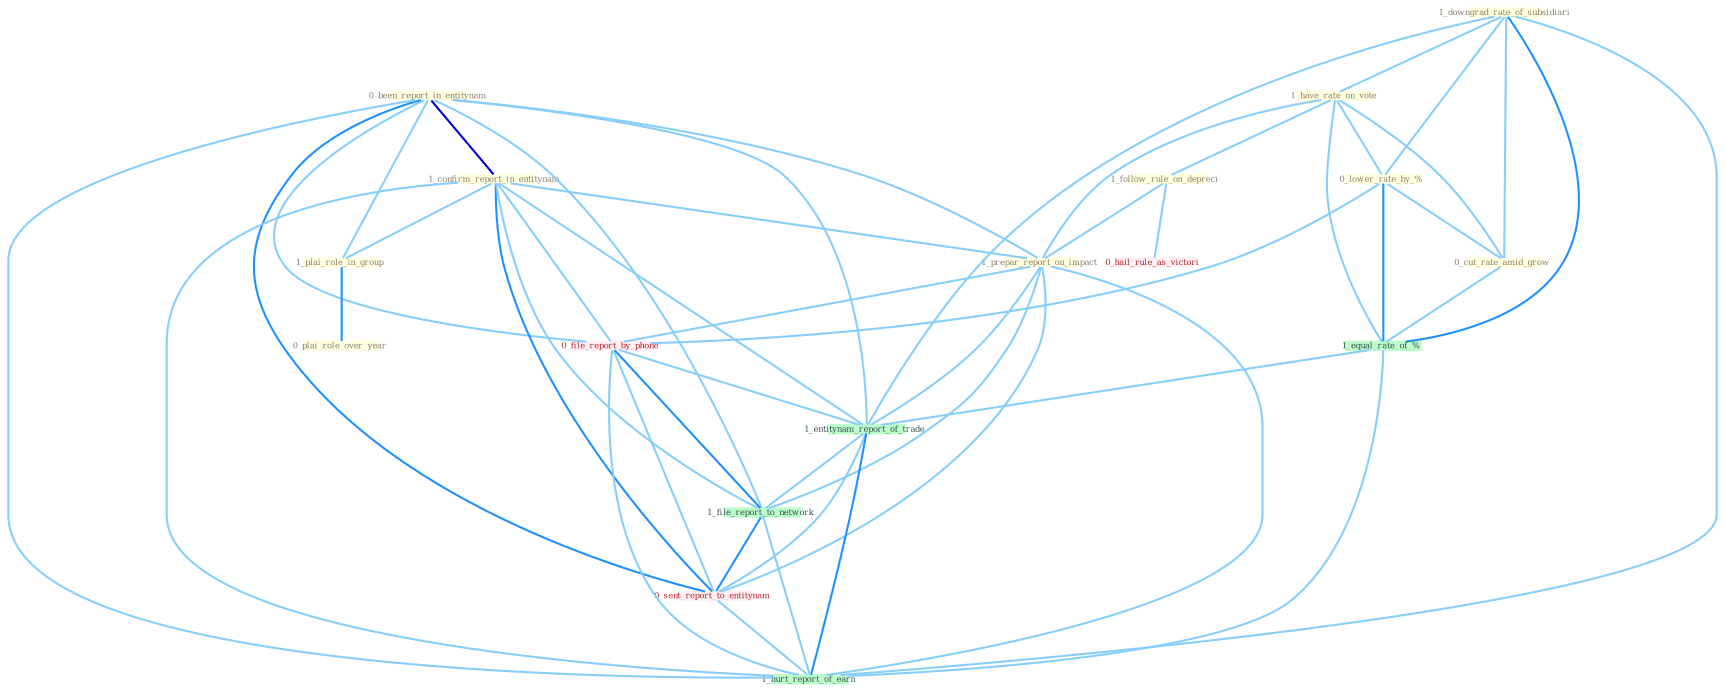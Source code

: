 Graph G{ 
    node
    [shape=polygon,style=filled,width=.5,height=.06,color="#BDFCC9",fixedsize=true,fontsize=4,
    fontcolor="#2f4f4f"];
    {node
    [color="#ffffe0", fontcolor="#8b7d6b"] "0_been_report_in_entitynam " "1_confirm_report_in_entitynam " "1_downgrad_rate_of_subsidiari " "1_have_rate_on_vote " "1_follow_rule_on_depreci " "0_lower_rate_by_% " "1_prepar_report_on_impact " "1_plai_role_in_group " "0_plai_role_over_year " "0_cut_rate_amid_grow "}
{node [color="#fff0f5", fontcolor="#b22222"] "0_file_report_by_phone " "0_hail_rule_as_victori " "0_sent_report_to_entitynam "}
edge [color="#B0E2FF"];

	"0_been_report_in_entitynam " -- "1_confirm_report_in_entitynam " [w="3", color="#0000cd" , len=0.6];
	"0_been_report_in_entitynam " -- "1_prepar_report_on_impact " [w="1", color="#87cefa" ];
	"0_been_report_in_entitynam " -- "1_plai_role_in_group " [w="1", color="#87cefa" ];
	"0_been_report_in_entitynam " -- "0_file_report_by_phone " [w="1", color="#87cefa" ];
	"0_been_report_in_entitynam " -- "1_entitynam_report_of_trade " [w="1", color="#87cefa" ];
	"0_been_report_in_entitynam " -- "1_file_report_to_network " [w="1", color="#87cefa" ];
	"0_been_report_in_entitynam " -- "0_sent_report_to_entitynam " [w="2", color="#1e90ff" , len=0.8];
	"0_been_report_in_entitynam " -- "1_hurt_report_of_earn " [w="1", color="#87cefa" ];
	"1_confirm_report_in_entitynam " -- "1_prepar_report_on_impact " [w="1", color="#87cefa" ];
	"1_confirm_report_in_entitynam " -- "1_plai_role_in_group " [w="1", color="#87cefa" ];
	"1_confirm_report_in_entitynam " -- "0_file_report_by_phone " [w="1", color="#87cefa" ];
	"1_confirm_report_in_entitynam " -- "1_entitynam_report_of_trade " [w="1", color="#87cefa" ];
	"1_confirm_report_in_entitynam " -- "1_file_report_to_network " [w="1", color="#87cefa" ];
	"1_confirm_report_in_entitynam " -- "0_sent_report_to_entitynam " [w="2", color="#1e90ff" , len=0.8];
	"1_confirm_report_in_entitynam " -- "1_hurt_report_of_earn " [w="1", color="#87cefa" ];
	"1_downgrad_rate_of_subsidiari " -- "1_have_rate_on_vote " [w="1", color="#87cefa" ];
	"1_downgrad_rate_of_subsidiari " -- "0_lower_rate_by_% " [w="1", color="#87cefa" ];
	"1_downgrad_rate_of_subsidiari " -- "0_cut_rate_amid_grow " [w="1", color="#87cefa" ];
	"1_downgrad_rate_of_subsidiari " -- "1_equal_rate_of_% " [w="2", color="#1e90ff" , len=0.8];
	"1_downgrad_rate_of_subsidiari " -- "1_entitynam_report_of_trade " [w="1", color="#87cefa" ];
	"1_downgrad_rate_of_subsidiari " -- "1_hurt_report_of_earn " [w="1", color="#87cefa" ];
	"1_have_rate_on_vote " -- "1_follow_rule_on_depreci " [w="1", color="#87cefa" ];
	"1_have_rate_on_vote " -- "0_lower_rate_by_% " [w="1", color="#87cefa" ];
	"1_have_rate_on_vote " -- "1_prepar_report_on_impact " [w="1", color="#87cefa" ];
	"1_have_rate_on_vote " -- "0_cut_rate_amid_grow " [w="1", color="#87cefa" ];
	"1_have_rate_on_vote " -- "1_equal_rate_of_% " [w="1", color="#87cefa" ];
	"1_follow_rule_on_depreci " -- "1_prepar_report_on_impact " [w="1", color="#87cefa" ];
	"1_follow_rule_on_depreci " -- "0_hail_rule_as_victori " [w="1", color="#87cefa" ];
	"0_lower_rate_by_% " -- "0_cut_rate_amid_grow " [w="1", color="#87cefa" ];
	"0_lower_rate_by_% " -- "0_file_report_by_phone " [w="1", color="#87cefa" ];
	"0_lower_rate_by_% " -- "1_equal_rate_of_% " [w="2", color="#1e90ff" , len=0.8];
	"1_prepar_report_on_impact " -- "0_file_report_by_phone " [w="1", color="#87cefa" ];
	"1_prepar_report_on_impact " -- "1_entitynam_report_of_trade " [w="1", color="#87cefa" ];
	"1_prepar_report_on_impact " -- "1_file_report_to_network " [w="1", color="#87cefa" ];
	"1_prepar_report_on_impact " -- "0_sent_report_to_entitynam " [w="1", color="#87cefa" ];
	"1_prepar_report_on_impact " -- "1_hurt_report_of_earn " [w="1", color="#87cefa" ];
	"1_plai_role_in_group " -- "0_plai_role_over_year " [w="2", color="#1e90ff" , len=0.8];
	"0_cut_rate_amid_grow " -- "1_equal_rate_of_% " [w="1", color="#87cefa" ];
	"0_file_report_by_phone " -- "1_entitynam_report_of_trade " [w="1", color="#87cefa" ];
	"0_file_report_by_phone " -- "1_file_report_to_network " [w="2", color="#1e90ff" , len=0.8];
	"0_file_report_by_phone " -- "0_sent_report_to_entitynam " [w="1", color="#87cefa" ];
	"0_file_report_by_phone " -- "1_hurt_report_of_earn " [w="1", color="#87cefa" ];
	"1_equal_rate_of_% " -- "1_entitynam_report_of_trade " [w="1", color="#87cefa" ];
	"1_equal_rate_of_% " -- "1_hurt_report_of_earn " [w="1", color="#87cefa" ];
	"1_entitynam_report_of_trade " -- "1_file_report_to_network " [w="1", color="#87cefa" ];
	"1_entitynam_report_of_trade " -- "0_sent_report_to_entitynam " [w="1", color="#87cefa" ];
	"1_entitynam_report_of_trade " -- "1_hurt_report_of_earn " [w="2", color="#1e90ff" , len=0.8];
	"1_file_report_to_network " -- "0_sent_report_to_entitynam " [w="2", color="#1e90ff" , len=0.8];
	"1_file_report_to_network " -- "1_hurt_report_of_earn " [w="1", color="#87cefa" ];
	"0_sent_report_to_entitynam " -- "1_hurt_report_of_earn " [w="1", color="#87cefa" ];
}